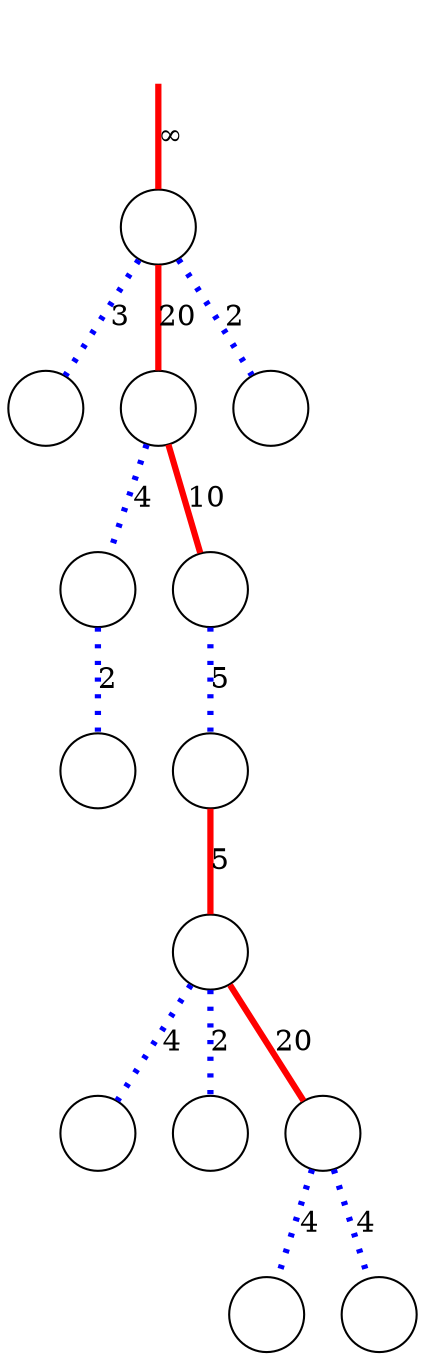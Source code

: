 digraph
{
	node [shape=circle, label=""];
	edge [dir=both, arrowtail=none, arrowhead=none, penwidth=3];

	r -> n00 [label="&infin;", color=red, style=bold];
	n00 -> n10 [label=3, color=blue, style=dotted];
	n00 -> n11 [label=20, color=red, style=bold];
	n00 -> n12 [label=2, color=blue, style=dotted];
	n11 -> n20 [label=4, color=blue, style=dotted];
	n11 -> n21 [label=10, color=red, style=bold];
	n20 -> n30 [label=2, color=blue, style=dotted];
	n21 -> n31 [label=5, color=blue, style=dotted];
	n31 -> n40 [label=5, color=red, style=bold];
	n40 -> n50 [label=4, color=blue, style=dotted];
	n40 -> n51 [label=2, color=blue, style=dotted];
	n40 -> n52 [label=20, color=red, style=bold];
	n52 -> n60 [label=4, color=blue, style=dotted];
	n52 -> n61 [label=4, color=blue, style=dotted];

	r [style=invisible];
}

